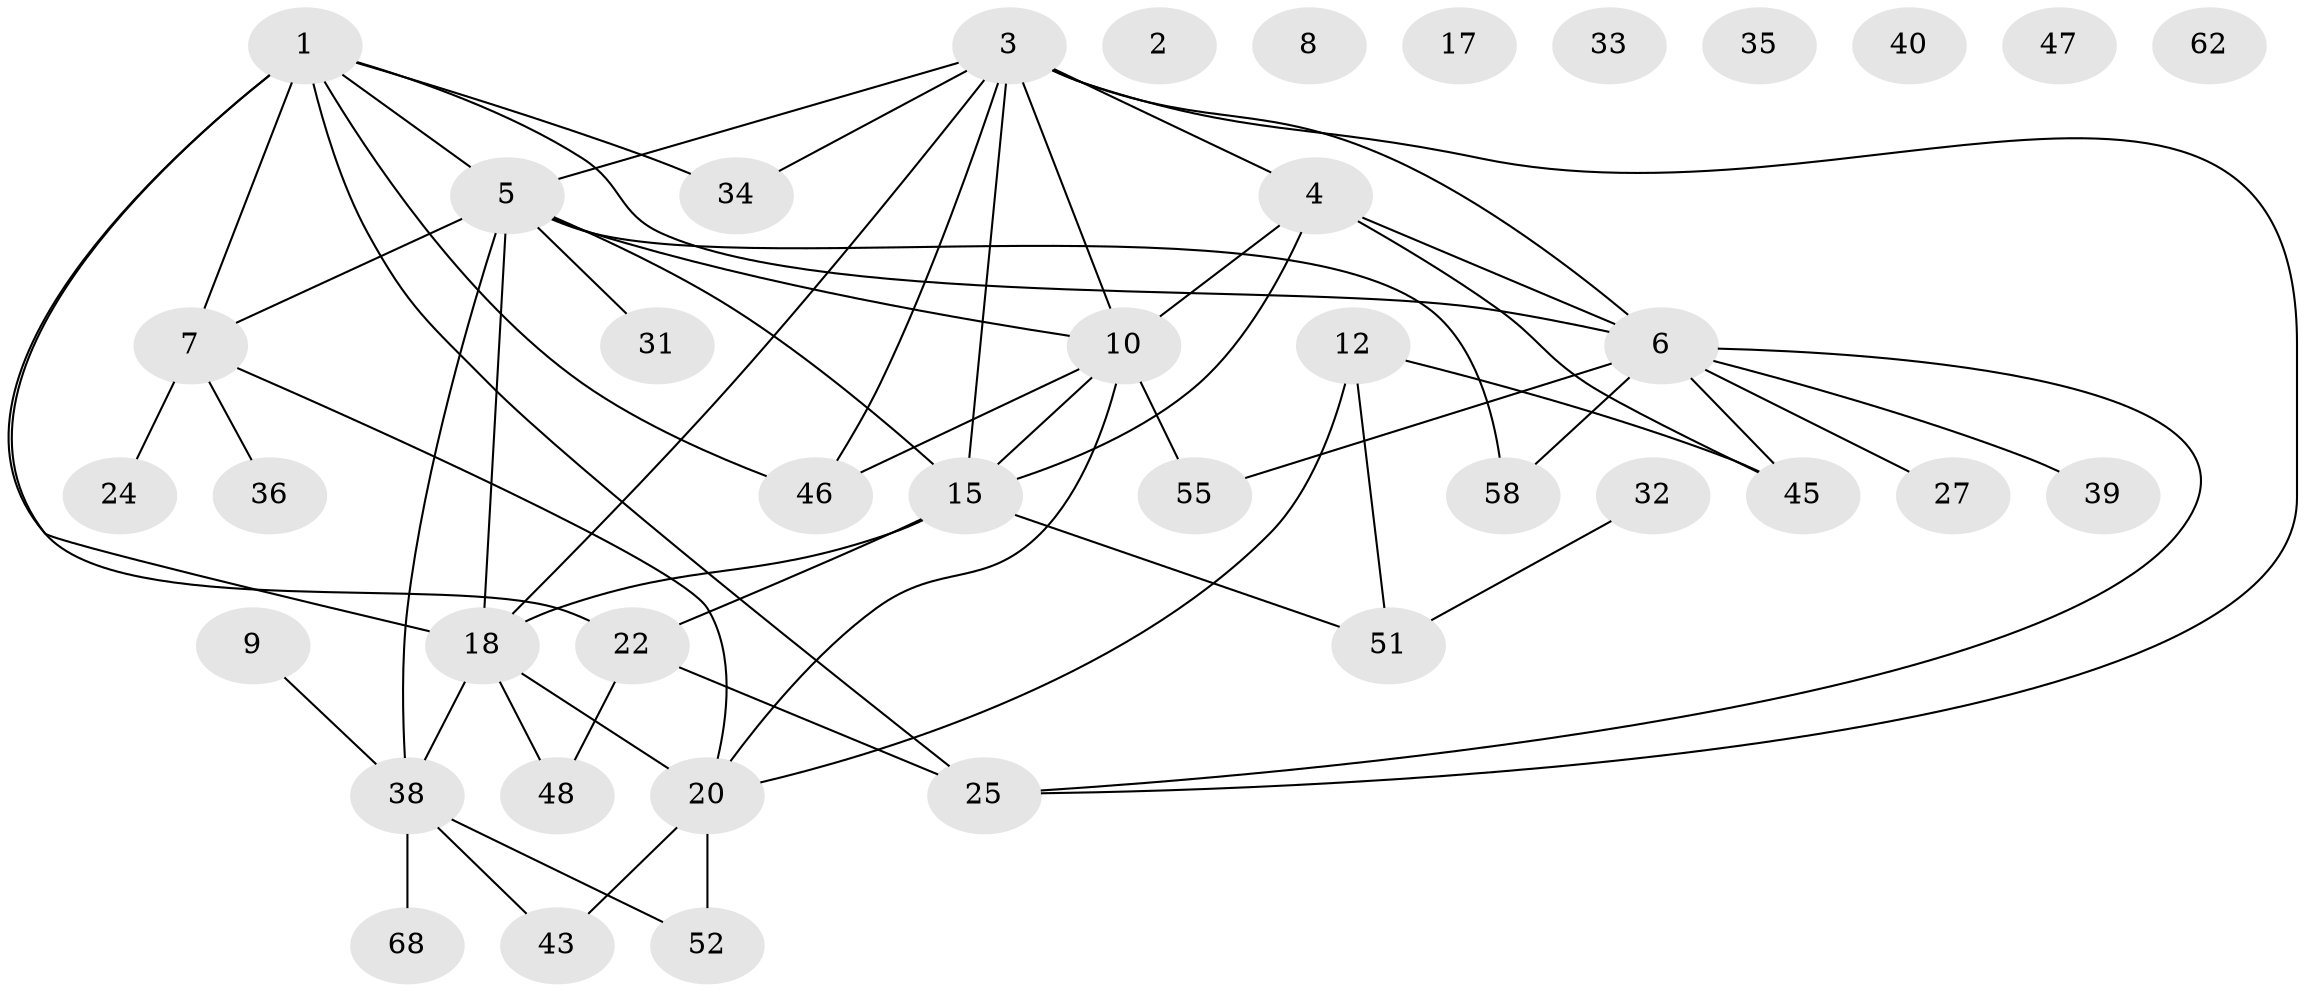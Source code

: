 // original degree distribution, {2: 0.20512820512820512, 1: 0.20512820512820512, 3: 0.1794871794871795, 6: 0.05128205128205128, 0: 0.08974358974358974, 4: 0.19230769230769232, 7: 0.02564102564102564, 5: 0.05128205128205128}
// Generated by graph-tools (version 1.1) at 2025/16/03/04/25 18:16:32]
// undirected, 39 vertices, 59 edges
graph export_dot {
graph [start="1"]
  node [color=gray90,style=filled];
  1 [super="+11+53"];
  2 [super="+64"];
  3 [super="+30+21"];
  4 [super="+75"];
  5 [super="+37+56+13+49"];
  6 [super="+14+72+28"];
  7 [super="+66"];
  8;
  9 [super="+50"];
  10 [super="+29"];
  12;
  15 [super="+16"];
  17;
  18 [super="+19"];
  20 [super="+44"];
  22 [super="+23"];
  24;
  25 [super="+42"];
  27;
  31;
  32 [super="+71"];
  33;
  34 [super="+63"];
  35;
  36;
  38 [super="+54"];
  39;
  40;
  43;
  45;
  46;
  47;
  48;
  51 [super="+60"];
  52 [super="+65"];
  55;
  58;
  62;
  68;
  1 -- 5;
  1 -- 6;
  1 -- 7;
  1 -- 46;
  1 -- 18 [weight=3];
  1 -- 25 [weight=2];
  1 -- 34;
  1 -- 22;
  3 -- 25;
  3 -- 18;
  3 -- 4;
  3 -- 34;
  3 -- 5;
  3 -- 6;
  3 -- 46;
  3 -- 15;
  3 -- 10;
  4 -- 15;
  4 -- 6 [weight=2];
  4 -- 45;
  4 -- 10;
  5 -- 58;
  5 -- 18;
  5 -- 38;
  5 -- 7;
  5 -- 31;
  5 -- 15;
  5 -- 10 [weight=2];
  6 -- 39;
  6 -- 27;
  6 -- 45;
  6 -- 55;
  6 -- 25;
  6 -- 58;
  7 -- 20;
  7 -- 24;
  7 -- 36;
  9 -- 38;
  10 -- 20;
  10 -- 55;
  10 -- 46;
  10 -- 15;
  12 -- 20;
  12 -- 45;
  12 -- 51;
  15 -- 51;
  15 -- 18;
  15 -- 22;
  18 -- 20 [weight=2];
  18 -- 38;
  18 -- 48;
  20 -- 43;
  20 -- 52;
  22 -- 25;
  22 -- 48;
  32 -- 51;
  38 -- 43;
  38 -- 68;
  38 -- 52;
}
